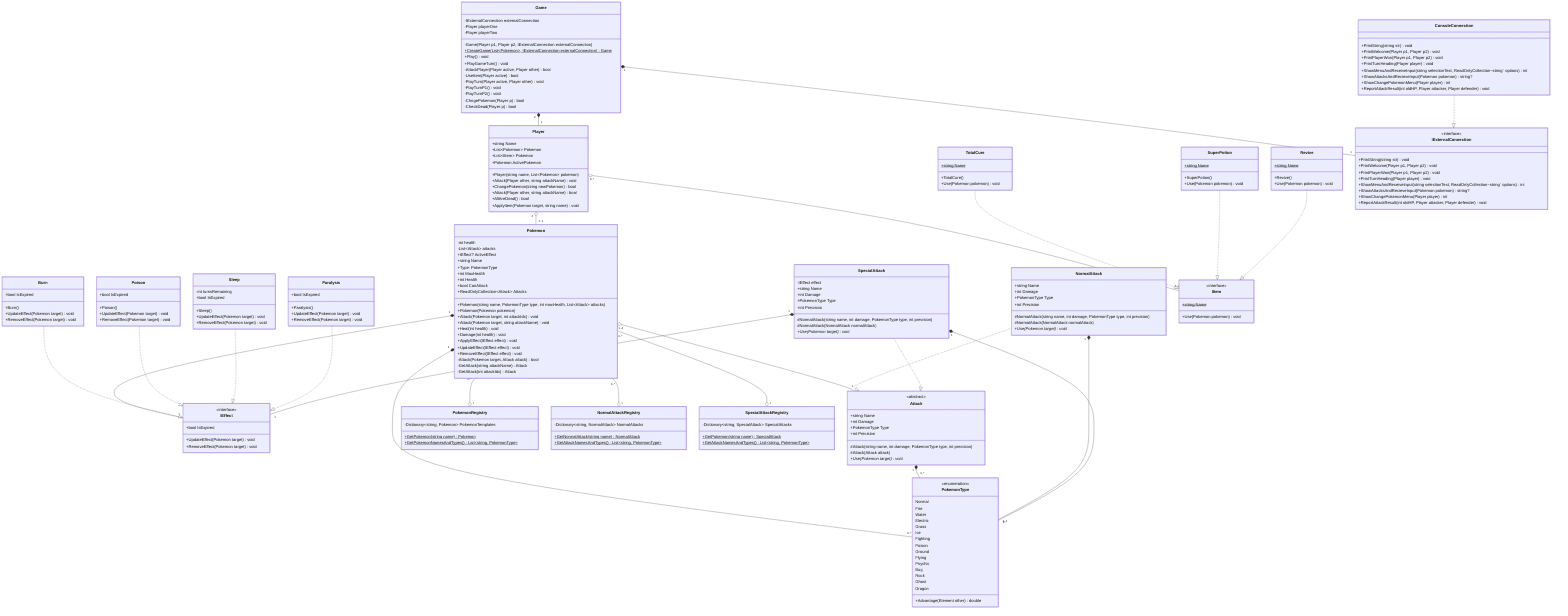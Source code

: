 %% Quedó precioso, ya sé
classDiagram
    accTitle: Diagrama de Clases Proyecto Final

    class Pokemon {
      -int health
      -List~Attack~ attacks

      +IEffect? ActiveEffect
      +string Name
      +Type: PokemonType
      +int MaxHealth
      +int Health
      +bool CanAttack
      +ReadOnlyCollection~Attack~ Attacks

      +Pokemon(string name, PokemonType type, int maxHealth, List~Attack~ attacks)
      +Pokemon(Pokemon pokemon)
      +Attack(Pokemon target, int attackIdx) void
      +Attack(Pokemon target, string attackName) void
      +Heal(int health) void
      +Damage(int health) void
      +ApplyEffect(IEffect effect) void
      +UpdateEffect(IEffect effect) void
      +RemoveEffect(IEffect effect) void
      -Attack(Pokemon target, Attack attack) bool
      -GetAttack(string attackName) Attack
      -GetAttack(int attackIdx) Attack
    }

    Pokemon "1" *-- "0..*" PokemonType
    Pokemon "1" *-- "1" IEffect
    Pokemon "1..4" o-- "1" Attack

    <<enumeration>> PokemonType
    class PokemonType {
      Normal
      Fire
      Water
      Electric
      Grass
      Ice
      Fighting
      Poison
      Ground
      Flying
      Psychic
      Bug
      Rock
      Ghost
      Dragon

      +Advantage(Element other) double
    }

    <<interface>> IEffect
    class IEffect {
      +bool IsExpired

      +UpdateEffect(Pokemon target) void
      +RemoveEffect(Pokemon target) void
    }

    class Burn {
      +bool IsExpired

      +Burn()
      +UpdateEffect(Pokemon target) void
      +RemoveEffect(Pokemon target) void
    }
    Burn ..|> IEffect

    class Poison {
      +bool IsExpired

      +Poison()
      +UpdateEffect(Pokemon target) void
      +RemoveEffect(Pokemon target) void
    }
    Poison ..|> IEffect

    class Sleep {
      -int turnsRemaining
      +bool IsExpired

      +Sleep()
      +UpdateEffect(Pokemon target) void
      +RemoveEffect(Pokemon target) void
    }
    Sleep ..|> IEffect

    class Paralysis {
      +bool IsExpired

      +Paralysis()
      +UpdateEffect(Pokemon target) void
      +RemoveEffect(Pokemon target) void
    }
    Paralysis ..|> IEffect

    <<abstract>> Attack
    class Attack {
      +string Name
      +int Damage
      +PokemonType Type
      +int Precision

      #Attack(string name, int damage, PokemonType type, int precision)
      #Attack(Attack attack)
      +Use(Pokemon target)* void
    }
    Attack "1" *-- "0..*" PokemonType

    class NormalAttack {
      +string Name
      +int Damage
      +PokemonType Type
      +int Precision

      #NormalAttack(string name, int damage, PokemonType type, int precision)
      #NormalAttack(NormalAttack normalAttack)
      +Use(Pokemon target)* void
    }
    NormalAttack "1" *-- "0..*" PokemonType
    NormalAttack ..|> Attack

    class SpecialAttack {
      -IEffect effect
      +string Name
      +int Damage
      +PokemonType Type
      +int Precision

      #NormalAttack(string name, int damage, PokemonType type, int precision)
      #NormalAttack(NormalAttack normalAttack)
      +Use(Pokemon target)* void
    }
    SpecialAttack "1" *-- "0..*" PokemonType
    SpecialAttack "1" *-- "1" IEffect
    SpecialAttack ..|> Attack


    class Player {
      +string Name
      +List~Pokemon~ Pokemon
      +List~IItem~ Pokemon
      +Pokemon ActivePokemon

      +Player(string name, List~Pokemon~ pokemon)
      +Attack(Player other, string attackName) void
      +ChangePokemon(string newPokemon) bool
      +Attack(Player other, string attackName) bool
      +AllAreDead() bool
      +ApplyItem(Pokemon target, string name) void
    }
    Player "6" o-- "0..1" Pokemon
    Player "0..*" o-- "0..1" IItem

    <<interface>> IItem
    class IItem {
      +string Name$

      +Use(Pokemon pokemon) void
    }

    class TotalCure {
      +string Name$

      +TotalCure()
      +Use(Pokemon pokemon) void
    }
    TotalCure ..|> IItem

    class SuperPotion {
      +string Name$

      +SuperPotion()
      +Use(Pokemon pokemon) void
    }
    SuperPotion ..|> IItem

    class Revive {
      +string Name$

      +Revive()
      +Use(Pokemon pokemon) void
    }
    Revive ..|> IItem

    class PokemonRegistry {
      -Dictionary~string, Pokemon~ PokemonTemplates

      +GetPokemon(string name) Pokemon$
      +GetPokemonNamesAndTypes() List~string, PokemonType~$
    }
    Pokemon "0..*" --o "1" PokemonRegistry

    class NormalAttackRegistry {
      -Dictionary~string, NormalAttack~ NormalAttacks

      +GetNormalAttack(string name) NormalAttack$
      +GetAttackNamesAndTypes() List~string, PokemonType~$
    }
    Pokemon "0..*" --o "1" NormalAttackRegistry

    class SpecialAttackRegistry {
      -Dictionary~string, SpecialAttack~ SpecialAttacks

      +GetPokemon(string name) SpecialAttack$
      +GetAttackNamesAndTypes() List~string, PokemonType~$
    }
    Pokemon "0..*" --o "1" SpecialAttackRegistry

    class Game {
      -IExternalConnection externalConnection
      -Player playerOne
      -Player playerTwo

      -Game(Player p1, Player p2, IExternalConnection externalConnection)
      +CreateGame(List~Pokemon~, IExternalConnection externalConnection) Game$
      +Play() void
      +PlayGameTurn() void
      -AttackPlayer(Player active, Player other) bool
      -UseItem(Player active) bool
      -PlayTurn(Player active, Player other) void
      -PlayTurnP1() void
      -PlayTurnP2() void
      -ChngePokemon(Player p) bool
      -CheckDead(Player p) bool
    }

    Game "1" *-- "1" IExternalConnection
    Game "2" *-- "1" Player

    <<interface>> IExternalConnection
    class IExternalConnection {
      +PrintString(string str) void
      +PrintWelcome(Player p1, Player p2) void
      +PrintPlayerWon(Player p1, Player p2) void
      +PrintTurnHeading(Player player) void
      +ShowMenuAndReceiveInput(string selectionText, ReadOnlyCollection~string` options) int
      +ShowAttacksAndRecieveInput(Pokemon pokemon) string?
      +ShowChangePokemonMenu(Player player) int
      +ReportAttackResult(int oldHP, Player attacker, Player defender) void
    }

    class ConsoleConnection {
      +PrintString(string str) void
      +PrintWelcome(Player p1, Player p2) void
      +PrintPlayerWon(Player p1, Player p2) void
      +PrintTurnHeading(Player player) void
      +ShowMenuAndReceiveInput(string selectionText, ReadOnlyCollection~string` options) int
      +ShowAttacksAndRecieveInput(Pokemon pokemon) string?
      +ShowChangePokemonMenu(Player player) int
      +ReportAttackResult(int oldHP, Player attacker, Player defender) void
    }
    ConsoleConnection ..|> IExternalConnection